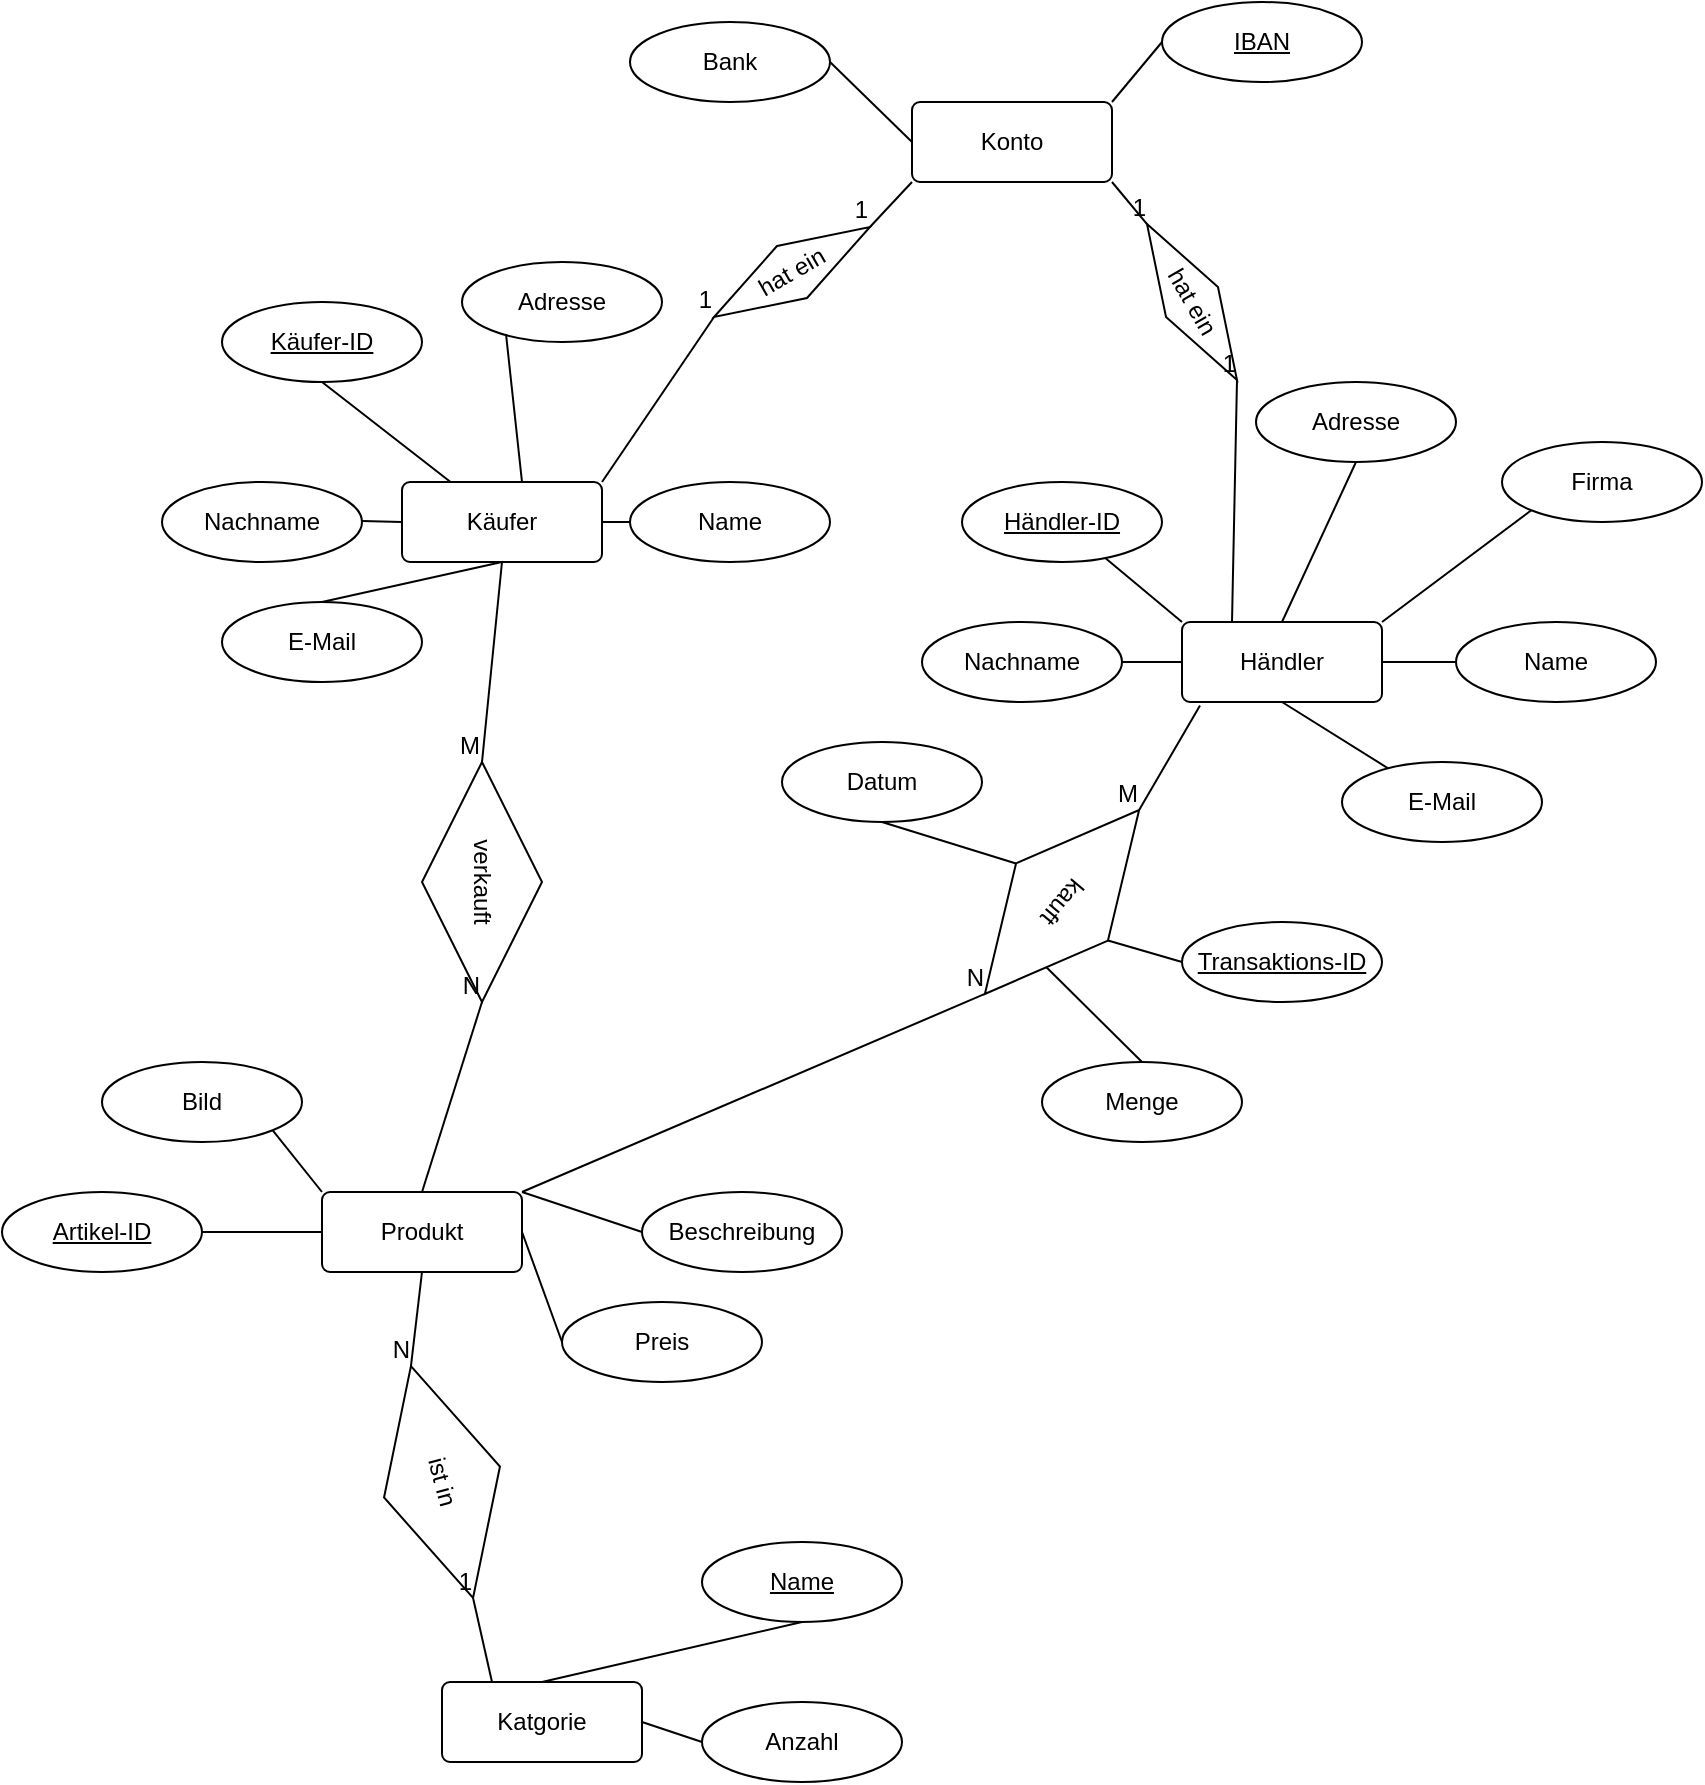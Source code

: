 <mxfile version="20.3.6" type="device"><diagram id="0DJwSqygSDczp51aFfB6" name="Seite-1"><mxGraphModel dx="1726" dy="2163" grid="1" gridSize="10" guides="1" tooltips="1" connect="1" arrows="1" fold="1" page="1" pageScale="1" pageWidth="827" pageHeight="1169" math="0" shadow="0"><root><mxCell id="0"/><mxCell id="1" parent="0"/><mxCell id="Y4FF3pj_OtxqXjodN5GV-1" value="Händler" style="rounded=1;arcSize=10;whiteSpace=wrap;html=1;align=center;" vertex="1" parent="1"><mxGeometry x="690" y="260" width="100" height="40" as="geometry"/></mxCell><mxCell id="Y4FF3pj_OtxqXjodN5GV-2" value="Käufer" style="rounded=1;arcSize=10;whiteSpace=wrap;html=1;align=center;" vertex="1" parent="1"><mxGeometry x="300" y="190" width="100" height="40" as="geometry"/></mxCell><mxCell id="Y4FF3pj_OtxqXjodN5GV-3" value="Konto" style="rounded=1;arcSize=10;whiteSpace=wrap;html=1;align=center;" vertex="1" parent="1"><mxGeometry x="555" width="100" height="40" as="geometry"/></mxCell><mxCell id="Y4FF3pj_OtxqXjodN5GV-4" value="Produkt" style="rounded=1;arcSize=10;whiteSpace=wrap;html=1;align=center;" vertex="1" parent="1"><mxGeometry x="260" y="545" width="100" height="40" as="geometry"/></mxCell><mxCell id="Y4FF3pj_OtxqXjodN5GV-5" value="Katgorie" style="rounded=1;arcSize=10;whiteSpace=wrap;html=1;align=center;" vertex="1" parent="1"><mxGeometry x="320" y="790" width="100" height="40" as="geometry"/></mxCell><mxCell id="Y4FF3pj_OtxqXjodN5GV-6" value="E-Mail" style="ellipse;whiteSpace=wrap;html=1;align=center;" vertex="1" parent="1"><mxGeometry x="210" y="250" width="100" height="40" as="geometry"/></mxCell><mxCell id="Y4FF3pj_OtxqXjodN5GV-7" value="Käufer-ID" style="ellipse;whiteSpace=wrap;html=1;align=center;fontStyle=4;" vertex="1" parent="1"><mxGeometry x="210" y="100" width="100" height="40" as="geometry"/></mxCell><mxCell id="Y4FF3pj_OtxqXjodN5GV-9" value="E-Mail" style="ellipse;whiteSpace=wrap;html=1;align=center;" vertex="1" parent="1"><mxGeometry x="770" y="330" width="100" height="40" as="geometry"/></mxCell><mxCell id="Y4FF3pj_OtxqXjodN5GV-10" value="Name" style="ellipse;whiteSpace=wrap;html=1;align=center;" vertex="1" parent="1"><mxGeometry x="414" y="190" width="100" height="40" as="geometry"/></mxCell><mxCell id="Y4FF3pj_OtxqXjodN5GV-11" value="Nachname" style="ellipse;whiteSpace=wrap;html=1;align=center;" vertex="1" parent="1"><mxGeometry x="180" y="190" width="100" height="40" as="geometry"/></mxCell><mxCell id="Y4FF3pj_OtxqXjodN5GV-12" value="Firma&lt;span style=&quot;color: rgba(0, 0, 0, 0); font-family: monospace; font-size: 0px; text-align: start;&quot;&gt;%3CmxGraphModel%3E%3Croot%3E%3CmxCell%20id%3D%220%22%2F%3E%3CmxCell%20id%3D%221%22%20parent%3D%220%22%2F%3E%3CmxCell%20id%3D%222%22%20value%3D%22E-Mail%22%20style%3D%22ellipse%3BwhiteSpace%3Dwrap%3Bhtml%3D1%3Balign%3Dcenter%3B%22%20vertex%3D%221%22%20parent%3D%221%22%3E%3CmxGeometry%20x%3D%22300%22%20y%3D%22250%22%20width%3D%22100%22%20height%3D%2240%22%20as%3D%22geometry%22%2F%3E%3C%2FmxCell%3E%3C%2Froot%3E%3C%2FmxGraphModel%3E&lt;/span&gt;" style="ellipse;whiteSpace=wrap;html=1;align=center;" vertex="1" parent="1"><mxGeometry x="850" y="170" width="100" height="40" as="geometry"/></mxCell><mxCell id="Y4FF3pj_OtxqXjodN5GV-13" value="Adresse" style="ellipse;whiteSpace=wrap;html=1;align=center;" vertex="1" parent="1"><mxGeometry x="330" y="80" width="100" height="40" as="geometry"/></mxCell><mxCell id="Y4FF3pj_OtxqXjodN5GV-15" value="Adresse" style="ellipse;whiteSpace=wrap;html=1;align=center;" vertex="1" parent="1"><mxGeometry x="727" y="140" width="100" height="40" as="geometry"/></mxCell><mxCell id="Y4FF3pj_OtxqXjodN5GV-16" value="Name" style="ellipse;whiteSpace=wrap;html=1;align=center;" vertex="1" parent="1"><mxGeometry x="827" y="260" width="100" height="40" as="geometry"/></mxCell><mxCell id="Y4FF3pj_OtxqXjodN5GV-22" value="" style="endArrow=none;html=1;rounded=0;" edge="1" parent="1"><mxGeometry relative="1" as="geometry"><mxPoint x="280" y="209.5" as="sourcePoint"/><mxPoint x="300" y="210" as="targetPoint"/></mxGeometry></mxCell><mxCell id="Y4FF3pj_OtxqXjodN5GV-24" value="" style="endArrow=none;html=1;rounded=0;exitX=0;exitY=1;exitDx=0;exitDy=0;entryX=1;entryY=0;entryDx=0;entryDy=0;" edge="1" parent="1" source="Y4FF3pj_OtxqXjodN5GV-12" target="Y4FF3pj_OtxqXjodN5GV-1"><mxGeometry relative="1" as="geometry"><mxPoint x="290" y="219.5" as="sourcePoint"/><mxPoint x="310" y="220" as="targetPoint"/></mxGeometry></mxCell><mxCell id="Y4FF3pj_OtxqXjodN5GV-25" value="" style="endArrow=none;html=1;rounded=0;entryX=0.5;entryY=0;entryDx=0;entryDy=0;exitX=0.5;exitY=1;exitDx=0;exitDy=0;" edge="1" parent="1" source="Y4FF3pj_OtxqXjodN5GV-2" target="Y4FF3pj_OtxqXjodN5GV-6"><mxGeometry relative="1" as="geometry"><mxPoint x="300" y="229.5" as="sourcePoint"/><mxPoint x="320" y="230" as="targetPoint"/></mxGeometry></mxCell><mxCell id="Y4FF3pj_OtxqXjodN5GV-26" value="" style="endArrow=none;html=1;rounded=0;entryX=0;entryY=0.5;entryDx=0;entryDy=0;exitX=1;exitY=0.5;exitDx=0;exitDy=0;" edge="1" parent="1" source="Y4FF3pj_OtxqXjodN5GV-2" target="Y4FF3pj_OtxqXjodN5GV-10"><mxGeometry relative="1" as="geometry"><mxPoint x="310" y="239.5" as="sourcePoint"/><mxPoint x="330" y="240" as="targetPoint"/></mxGeometry></mxCell><mxCell id="Y4FF3pj_OtxqXjodN5GV-27" value="" style="endArrow=none;html=1;rounded=0;entryX=0.22;entryY=0.9;entryDx=0;entryDy=0;entryPerimeter=0;" edge="1" parent="1" target="Y4FF3pj_OtxqXjodN5GV-13"><mxGeometry relative="1" as="geometry"><mxPoint x="360" y="190" as="sourcePoint"/><mxPoint x="340" y="250" as="targetPoint"/></mxGeometry></mxCell><mxCell id="Y4FF3pj_OtxqXjodN5GV-28" value="" style="endArrow=none;html=1;rounded=0;entryX=0.5;entryY=1;entryDx=0;entryDy=0;" edge="1" parent="1" source="Y4FF3pj_OtxqXjodN5GV-2" target="Y4FF3pj_OtxqXjodN5GV-7"><mxGeometry relative="1" as="geometry"><mxPoint x="330" y="259.5" as="sourcePoint"/><mxPoint x="350" y="260" as="targetPoint"/></mxGeometry></mxCell><mxCell id="Y4FF3pj_OtxqXjodN5GV-29" value="Nachname" style="ellipse;whiteSpace=wrap;html=1;align=center;" vertex="1" parent="1"><mxGeometry x="560" y="260" width="100" height="40" as="geometry"/></mxCell><mxCell id="Y4FF3pj_OtxqXjodN5GV-30" value="Händler-ID" style="ellipse;whiteSpace=wrap;html=1;align=center;fontStyle=4;" vertex="1" parent="1"><mxGeometry x="580" y="190" width="100" height="40" as="geometry"/></mxCell><mxCell id="Y4FF3pj_OtxqXjodN5GV-31" value="" style="endArrow=none;html=1;rounded=0;exitX=0.5;exitY=1;exitDx=0;exitDy=0;entryX=0.5;entryY=0;entryDx=0;entryDy=0;" edge="1" parent="1" source="Y4FF3pj_OtxqXjodN5GV-15" target="Y4FF3pj_OtxqXjodN5GV-1"><mxGeometry relative="1" as="geometry"><mxPoint x="874.645" y="214.142" as="sourcePoint"/><mxPoint x="800" y="270" as="targetPoint"/></mxGeometry></mxCell><mxCell id="Y4FF3pj_OtxqXjodN5GV-32" value="" style="endArrow=none;html=1;rounded=0;entryX=0;entryY=0;entryDx=0;entryDy=0;" edge="1" parent="1" source="Y4FF3pj_OtxqXjodN5GV-30" target="Y4FF3pj_OtxqXjodN5GV-1"><mxGeometry relative="1" as="geometry"><mxPoint x="884.645" y="224.142" as="sourcePoint"/><mxPoint x="810" y="280" as="targetPoint"/></mxGeometry></mxCell><mxCell id="Y4FF3pj_OtxqXjodN5GV-34" value="" style="endArrow=none;html=1;rounded=0;exitX=0;exitY=0.5;exitDx=0;exitDy=0;entryX=1;entryY=0.5;entryDx=0;entryDy=0;" edge="1" parent="1" source="Y4FF3pj_OtxqXjodN5GV-16" target="Y4FF3pj_OtxqXjodN5GV-1"><mxGeometry relative="1" as="geometry"><mxPoint x="894.645" y="234.142" as="sourcePoint"/><mxPoint x="820" y="290" as="targetPoint"/></mxGeometry></mxCell><mxCell id="Y4FF3pj_OtxqXjodN5GV-35" value="" style="endArrow=none;html=1;rounded=0;exitX=0.5;exitY=1;exitDx=0;exitDy=0;" edge="1" parent="1" source="Y4FF3pj_OtxqXjodN5GV-1" target="Y4FF3pj_OtxqXjodN5GV-9"><mxGeometry relative="1" as="geometry"><mxPoint x="904.645" y="244.142" as="sourcePoint"/><mxPoint x="830" y="300" as="targetPoint"/></mxGeometry></mxCell><mxCell id="Y4FF3pj_OtxqXjodN5GV-36" value="" style="endArrow=none;html=1;rounded=0;exitX=1;exitY=0.5;exitDx=0;exitDy=0;entryX=0;entryY=0.5;entryDx=0;entryDy=0;" edge="1" parent="1" source="Y4FF3pj_OtxqXjodN5GV-29" target="Y4FF3pj_OtxqXjodN5GV-1"><mxGeometry relative="1" as="geometry"><mxPoint x="914.645" y="254.142" as="sourcePoint"/><mxPoint x="840" y="310" as="targetPoint"/></mxGeometry></mxCell><mxCell id="Y4FF3pj_OtxqXjodN5GV-37" value="hat ein" style="shape=rhombus;perimeter=rhombusPerimeter;whiteSpace=wrap;html=1;align=center;rotation=-30;" vertex="1" parent="1"><mxGeometry x="450" y="70" width="90" height="30" as="geometry"/></mxCell><mxCell id="Y4FF3pj_OtxqXjodN5GV-38" value="" style="endArrow=none;html=1;rounded=0;entryX=0;entryY=0.5;entryDx=0;entryDy=0;exitX=1;exitY=0;exitDx=0;exitDy=0;" edge="1" parent="1" source="Y4FF3pj_OtxqXjodN5GV-2" target="Y4FF3pj_OtxqXjodN5GV-37"><mxGeometry relative="1" as="geometry"><mxPoint x="600" y="-160" as="sourcePoint"/><mxPoint x="540" y="160" as="targetPoint"/></mxGeometry></mxCell><mxCell id="Y4FF3pj_OtxqXjodN5GV-39" value="1" style="resizable=0;html=1;align=right;verticalAlign=bottom;" connectable="0" vertex="1" parent="Y4FF3pj_OtxqXjodN5GV-38"><mxGeometry x="1" relative="1" as="geometry"/></mxCell><mxCell id="Y4FF3pj_OtxqXjodN5GV-41" value="" style="endArrow=none;html=1;rounded=0;entryX=1;entryY=0.5;entryDx=0;entryDy=0;exitX=0;exitY=1;exitDx=0;exitDy=0;" edge="1" parent="1" source="Y4FF3pj_OtxqXjodN5GV-3" target="Y4FF3pj_OtxqXjodN5GV-37"><mxGeometry relative="1" as="geometry"><mxPoint x="380" y="210" as="sourcePoint"/><mxPoint x="540" y="210" as="targetPoint"/></mxGeometry></mxCell><mxCell id="Y4FF3pj_OtxqXjodN5GV-42" value="1" style="resizable=0;html=1;align=right;verticalAlign=bottom;" connectable="0" vertex="1" parent="Y4FF3pj_OtxqXjodN5GV-41"><mxGeometry x="1" relative="1" as="geometry"/></mxCell><mxCell id="Y4FF3pj_OtxqXjodN5GV-47" value="hat ein" style="shape=rhombus;perimeter=rhombusPerimeter;whiteSpace=wrap;html=1;align=center;rotation=60;" vertex="1" parent="1"><mxGeometry x="650" y="85" width="90" height="30" as="geometry"/></mxCell><mxCell id="Y4FF3pj_OtxqXjodN5GV-48" value="" style="endArrow=none;html=1;rounded=0;entryX=0;entryY=0.5;entryDx=0;entryDy=0;exitX=1;exitY=1;exitDx=0;exitDy=0;" edge="1" parent="1" target="Y4FF3pj_OtxqXjodN5GV-47" source="Y4FF3pj_OtxqXjodN5GV-3"><mxGeometry relative="1" as="geometry"><mxPoint x="785" y="-110" as="sourcePoint"/><mxPoint x="725" y="210" as="targetPoint"/></mxGeometry></mxCell><mxCell id="Y4FF3pj_OtxqXjodN5GV-49" value="1" style="resizable=0;html=1;align=right;verticalAlign=bottom;" connectable="0" vertex="1" parent="Y4FF3pj_OtxqXjodN5GV-48"><mxGeometry x="1" relative="1" as="geometry"/></mxCell><mxCell id="Y4FF3pj_OtxqXjodN5GV-50" value="" style="endArrow=none;html=1;rounded=0;entryX=1;entryY=0.5;entryDx=0;entryDy=0;exitX=0.25;exitY=0;exitDx=0;exitDy=0;" edge="1" parent="1" target="Y4FF3pj_OtxqXjodN5GV-47" source="Y4FF3pj_OtxqXjodN5GV-1"><mxGeometry relative="1" as="geometry"><mxPoint x="940" y="-90" as="sourcePoint"/><mxPoint x="725" y="260" as="targetPoint"/></mxGeometry></mxCell><mxCell id="Y4FF3pj_OtxqXjodN5GV-51" value="1" style="resizable=0;html=1;align=right;verticalAlign=bottom;" connectable="0" vertex="1" parent="Y4FF3pj_OtxqXjodN5GV-50"><mxGeometry x="1" relative="1" as="geometry"/></mxCell><mxCell id="Y4FF3pj_OtxqXjodN5GV-53" value="Bank" style="ellipse;whiteSpace=wrap;html=1;align=center;" vertex="1" parent="1"><mxGeometry x="414" y="-40" width="100" height="40" as="geometry"/></mxCell><mxCell id="Y4FF3pj_OtxqXjodN5GV-55" value="IBAN" style="ellipse;whiteSpace=wrap;html=1;align=center;fontStyle=4;" vertex="1" parent="1"><mxGeometry x="680" y="-50" width="100" height="40" as="geometry"/></mxCell><mxCell id="Y4FF3pj_OtxqXjodN5GV-56" value="" style="endArrow=none;html=1;rounded=0;exitX=1;exitY=0;exitDx=0;exitDy=0;entryX=0;entryY=0.5;entryDx=0;entryDy=0;" edge="1" parent="1" source="Y4FF3pj_OtxqXjodN5GV-3" target="Y4FF3pj_OtxqXjodN5GV-55"><mxGeometry relative="1" as="geometry"><mxPoint x="780" y="20" as="sourcePoint"/><mxPoint x="680" y="40" as="targetPoint"/></mxGeometry></mxCell><mxCell id="Y4FF3pj_OtxqXjodN5GV-57" value="" style="endArrow=none;html=1;rounded=0;exitX=1;exitY=0.5;exitDx=0;exitDy=0;entryX=0;entryY=0.5;entryDx=0;entryDy=0;" edge="1" parent="1" source="Y4FF3pj_OtxqXjodN5GV-53" target="Y4FF3pj_OtxqXjodN5GV-3"><mxGeometry relative="1" as="geometry"><mxPoint x="660" y="50" as="sourcePoint"/><mxPoint x="690" y="50" as="targetPoint"/></mxGeometry></mxCell><mxCell id="Y4FF3pj_OtxqXjodN5GV-59" value="Name" style="ellipse;whiteSpace=wrap;html=1;align=center;fontStyle=4;" vertex="1" parent="1"><mxGeometry x="450" y="720" width="100" height="40" as="geometry"/></mxCell><mxCell id="Y4FF3pj_OtxqXjodN5GV-60" value="Anzahl" style="ellipse;whiteSpace=wrap;html=1;align=center;" vertex="1" parent="1"><mxGeometry x="450" y="800" width="100" height="40" as="geometry"/></mxCell><mxCell id="Y4FF3pj_OtxqXjodN5GV-61" value="ist in" style="shape=rhombus;perimeter=rhombusPerimeter;whiteSpace=wrap;html=1;align=center;rotation=75;" vertex="1" parent="1"><mxGeometry x="260" y="660" width="120" height="60" as="geometry"/></mxCell><mxCell id="Y4FF3pj_OtxqXjodN5GV-62" value="" style="endArrow=none;html=1;rounded=0;entryX=1;entryY=0.5;entryDx=0;entryDy=0;exitX=0.25;exitY=0;exitDx=0;exitDy=0;" edge="1" parent="1" source="Y4FF3pj_OtxqXjodN5GV-5" target="Y4FF3pj_OtxqXjodN5GV-61"><mxGeometry relative="1" as="geometry"><mxPoint x="320" y="670" as="sourcePoint"/><mxPoint x="480" y="670" as="targetPoint"/></mxGeometry></mxCell><mxCell id="Y4FF3pj_OtxqXjodN5GV-63" value="1" style="resizable=0;html=1;align=right;verticalAlign=bottom;" connectable="0" vertex="1" parent="Y4FF3pj_OtxqXjodN5GV-62"><mxGeometry x="1" relative="1" as="geometry"/></mxCell><mxCell id="Y4FF3pj_OtxqXjodN5GV-64" value="" style="endArrow=none;html=1;rounded=0;entryX=0;entryY=0.5;entryDx=0;entryDy=0;exitX=0.5;exitY=1;exitDx=0;exitDy=0;" edge="1" parent="1" source="Y4FF3pj_OtxqXjodN5GV-4" target="Y4FF3pj_OtxqXjodN5GV-61"><mxGeometry relative="1" as="geometry"><mxPoint x="320" y="700" as="sourcePoint"/><mxPoint x="480" y="700" as="targetPoint"/></mxGeometry></mxCell><mxCell id="Y4FF3pj_OtxqXjodN5GV-65" value="N" style="resizable=0;html=1;align=right;verticalAlign=bottom;" connectable="0" vertex="1" parent="Y4FF3pj_OtxqXjodN5GV-64"><mxGeometry x="1" relative="1" as="geometry"/></mxCell><mxCell id="Y4FF3pj_OtxqXjodN5GV-66" value="" style="endArrow=none;html=1;rounded=0;entryX=0.5;entryY=1;entryDx=0;entryDy=0;exitX=0.5;exitY=0;exitDx=0;exitDy=0;" edge="1" parent="1" source="Y4FF3pj_OtxqXjodN5GV-5" target="Y4FF3pj_OtxqXjodN5GV-59"><mxGeometry relative="1" as="geometry"><mxPoint x="500" y="410" as="sourcePoint"/><mxPoint x="660" y="410" as="targetPoint"/></mxGeometry></mxCell><mxCell id="Y4FF3pj_OtxqXjodN5GV-67" value="" style="endArrow=none;html=1;rounded=0;exitX=1;exitY=0.5;exitDx=0;exitDy=0;entryX=0;entryY=0.5;entryDx=0;entryDy=0;" edge="1" parent="1" source="Y4FF3pj_OtxqXjodN5GV-5" target="Y4FF3pj_OtxqXjodN5GV-60"><mxGeometry relative="1" as="geometry"><mxPoint x="420" y="450" as="sourcePoint"/><mxPoint x="450" y="450" as="targetPoint"/></mxGeometry></mxCell><mxCell id="Y4FF3pj_OtxqXjodN5GV-69" value="Artikel-ID" style="ellipse;whiteSpace=wrap;html=1;align=center;fontStyle=4;" vertex="1" parent="1"><mxGeometry x="100" y="545" width="100" height="40" as="geometry"/></mxCell><mxCell id="Y4FF3pj_OtxqXjodN5GV-70" value="" style="endArrow=none;html=1;rounded=0;exitX=1;exitY=0.5;exitDx=0;exitDy=0;entryX=0;entryY=0.5;entryDx=0;entryDy=0;" edge="1" parent="1" source="Y4FF3pj_OtxqXjodN5GV-69" target="Y4FF3pj_OtxqXjodN5GV-4"><mxGeometry relative="1" as="geometry"><mxPoint x="550" y="400" as="sourcePoint"/><mxPoint x="710" y="400" as="targetPoint"/></mxGeometry></mxCell><mxCell id="Y4FF3pj_OtxqXjodN5GV-71" value="Preis&lt;span style=&quot;color: rgba(0, 0, 0, 0); font-family: monospace; font-size: 0px; text-align: start;&quot;&gt;%3CmxGraphModel%3E%3Croot%3E%3CmxCell%20id%3D%220%22%2F%3E%3CmxCell%20id%3D%221%22%20parent%3D%220%22%2F%3E%3CmxCell%20id%3D%222%22%20value%3D%22%22%20style%3D%22endArrow%3Dnone%3Bhtml%3D1%3Brounded%3D0%3BexitX%3D1%3BexitY%3D0.5%3BexitDx%3D0%3BexitDy%3D0%3B%22%20edge%3D%221%22%20parent%3D%221%22%3E%3CmxGeometry%20relative%3D%221%22%20as%3D%22geometry%22%3E%3CmxPoint%20x%3D%22400%22%20y%3D%22430%22%20as%3D%22sourcePoint%22%2F%3E%3CmxPoint%20x%3D%22430%22%20y%3D%22430%22%20as%3D%22targetPoint%22%2F%3E%3C%2FmxGeometry%3E%3C%2FmxCell%3E%3C%2Froot%3E%3C%2FmxGraphModel%3E&lt;/span&gt;" style="ellipse;whiteSpace=wrap;html=1;align=center;" vertex="1" parent="1"><mxGeometry x="380" y="600" width="100" height="40" as="geometry"/></mxCell><mxCell id="Y4FF3pj_OtxqXjodN5GV-72" value="Bild" style="ellipse;whiteSpace=wrap;html=1;align=center;" vertex="1" parent="1"><mxGeometry x="150" y="480" width="100" height="40" as="geometry"/></mxCell><mxCell id="Y4FF3pj_OtxqXjodN5GV-73" value="Beschreibung" style="ellipse;whiteSpace=wrap;html=1;align=center;" vertex="1" parent="1"><mxGeometry x="420" y="545" width="100" height="40" as="geometry"/></mxCell><mxCell id="Y4FF3pj_OtxqXjodN5GV-78" value="" style="endArrow=none;html=1;rounded=0;exitX=0;exitY=0.5;exitDx=0;exitDy=0;entryX=1;entryY=0.5;entryDx=0;entryDy=0;" edge="1" parent="1" source="Y4FF3pj_OtxqXjodN5GV-71" target="Y4FF3pj_OtxqXjodN5GV-4"><mxGeometry relative="1" as="geometry"><mxPoint x="210.0" y="575" as="sourcePoint"/><mxPoint x="270" y="575" as="targetPoint"/></mxGeometry></mxCell><mxCell id="Y4FF3pj_OtxqXjodN5GV-79" value="" style="endArrow=none;html=1;rounded=0;exitX=0;exitY=0;exitDx=0;exitDy=0;entryX=1;entryY=1;entryDx=0;entryDy=0;" edge="1" parent="1" source="Y4FF3pj_OtxqXjodN5GV-4" target="Y4FF3pj_OtxqXjodN5GV-72"><mxGeometry relative="1" as="geometry"><mxPoint x="390.0" y="590" as="sourcePoint"/><mxPoint x="370" y="575" as="targetPoint"/></mxGeometry></mxCell><mxCell id="Y4FF3pj_OtxqXjodN5GV-80" value="" style="endArrow=none;html=1;rounded=0;exitX=0;exitY=0.5;exitDx=0;exitDy=0;entryX=1;entryY=0;entryDx=0;entryDy=0;" edge="1" parent="1" source="Y4FF3pj_OtxqXjodN5GV-73" target="Y4FF3pj_OtxqXjodN5GV-4"><mxGeometry relative="1" as="geometry"><mxPoint x="400.0" y="600" as="sourcePoint"/><mxPoint x="380" y="585" as="targetPoint"/></mxGeometry></mxCell><mxCell id="Y4FF3pj_OtxqXjodN5GV-81" value="verkauft" style="shape=rhombus;perimeter=rhombusPerimeter;whiteSpace=wrap;html=1;align=center;rotation=90;" vertex="1" parent="1"><mxGeometry x="280" y="360" width="120" height="60" as="geometry"/></mxCell><mxCell id="Y4FF3pj_OtxqXjodN5GV-85" value="" style="endArrow=none;html=1;rounded=0;exitX=0.5;exitY=0;exitDx=0;exitDy=0;entryX=1;entryY=0.5;entryDx=0;entryDy=0;" edge="1" parent="1" source="Y4FF3pj_OtxqXjodN5GV-4" target="Y4FF3pj_OtxqXjodN5GV-81"><mxGeometry relative="1" as="geometry"><mxPoint x="550" y="400" as="sourcePoint"/><mxPoint x="710" y="400" as="targetPoint"/></mxGeometry></mxCell><mxCell id="Y4FF3pj_OtxqXjodN5GV-86" value="N" style="resizable=0;html=1;align=right;verticalAlign=bottom;" connectable="0" vertex="1" parent="Y4FF3pj_OtxqXjodN5GV-85"><mxGeometry x="1" relative="1" as="geometry"/></mxCell><mxCell id="Y4FF3pj_OtxqXjodN5GV-87" value="" style="endArrow=none;html=1;rounded=0;exitX=0.5;exitY=1;exitDx=0;exitDy=0;entryX=0;entryY=0.5;entryDx=0;entryDy=0;" edge="1" parent="1" source="Y4FF3pj_OtxqXjodN5GV-2" target="Y4FF3pj_OtxqXjodN5GV-81"><mxGeometry relative="1" as="geometry"><mxPoint x="320" y="555" as="sourcePoint"/><mxPoint x="359.386" y="459.261" as="targetPoint"/></mxGeometry></mxCell><mxCell id="Y4FF3pj_OtxqXjodN5GV-88" value="M" style="resizable=0;html=1;align=right;verticalAlign=bottom;" connectable="0" vertex="1" parent="Y4FF3pj_OtxqXjodN5GV-87"><mxGeometry x="1" relative="1" as="geometry"/></mxCell><mxCell id="Y4FF3pj_OtxqXjodN5GV-91" value="kauft" style="shape=rhombus;perimeter=rhombusPerimeter;whiteSpace=wrap;html=1;align=center;rotation=-230;" vertex="1" parent="1"><mxGeometry x="570" y="370" width="120" height="60" as="geometry"/></mxCell><mxCell id="Y4FF3pj_OtxqXjodN5GV-92" value="" style="endArrow=none;html=1;rounded=0;exitX=1;exitY=0;exitDx=0;exitDy=0;entryX=1;entryY=0.5;entryDx=0;entryDy=0;" edge="1" parent="1" source="Y4FF3pj_OtxqXjodN5GV-4" target="Y4FF3pj_OtxqXjodN5GV-91"><mxGeometry relative="1" as="geometry"><mxPoint x="320" y="555" as="sourcePoint"/><mxPoint x="350" y="460" as="targetPoint"/></mxGeometry></mxCell><mxCell id="Y4FF3pj_OtxqXjodN5GV-93" value="N" style="resizable=0;html=1;align=right;verticalAlign=bottom;" connectable="0" vertex="1" parent="Y4FF3pj_OtxqXjodN5GV-92"><mxGeometry x="1" relative="1" as="geometry"/></mxCell><mxCell id="Y4FF3pj_OtxqXjodN5GV-94" value="" style="endArrow=none;html=1;rounded=0;exitX=0.09;exitY=1.043;exitDx=0;exitDy=0;entryX=0;entryY=0.5;entryDx=0;entryDy=0;exitPerimeter=0;" edge="1" parent="1" source="Y4FF3pj_OtxqXjodN5GV-1" target="Y4FF3pj_OtxqXjodN5GV-91"><mxGeometry relative="1" as="geometry"><mxPoint x="360" y="240" as="sourcePoint"/><mxPoint x="350" y="340" as="targetPoint"/></mxGeometry></mxCell><mxCell id="Y4FF3pj_OtxqXjodN5GV-95" value="M" style="resizable=0;html=1;align=right;verticalAlign=bottom;" connectable="0" vertex="1" parent="Y4FF3pj_OtxqXjodN5GV-94"><mxGeometry x="1" relative="1" as="geometry"/></mxCell><mxCell id="Y4FF3pj_OtxqXjodN5GV-96" value="Transaktions-ID" style="ellipse;whiteSpace=wrap;html=1;align=center;fontStyle=4;" vertex="1" parent="1"><mxGeometry x="690" y="410" width="100" height="40" as="geometry"/></mxCell><mxCell id="Y4FF3pj_OtxqXjodN5GV-97" value="" style="endArrow=none;html=1;rounded=0;exitX=0.5;exitY=0;exitDx=0;exitDy=0;entryX=0;entryY=0.5;entryDx=0;entryDy=0;" edge="1" parent="1" source="Y4FF3pj_OtxqXjodN5GV-91" target="Y4FF3pj_OtxqXjodN5GV-96"><mxGeometry relative="1" as="geometry"><mxPoint x="550" y="400" as="sourcePoint"/><mxPoint x="710" y="400" as="targetPoint"/></mxGeometry></mxCell><mxCell id="Y4FF3pj_OtxqXjodN5GV-99" value="Datum" style="ellipse;whiteSpace=wrap;html=1;align=center;" vertex="1" parent="1"><mxGeometry x="490" y="320" width="100" height="40" as="geometry"/></mxCell><mxCell id="Y4FF3pj_OtxqXjodN5GV-100" value="Menge" style="ellipse;whiteSpace=wrap;html=1;align=center;" vertex="1" parent="1"><mxGeometry x="620" y="480" width="100" height="40" as="geometry"/></mxCell><mxCell id="Y4FF3pj_OtxqXjodN5GV-101" value="" style="endArrow=none;html=1;rounded=0;entryX=1;entryY=0;entryDx=0;entryDy=0;exitX=0.5;exitY=0;exitDx=0;exitDy=0;" edge="1" parent="1" source="Y4FF3pj_OtxqXjodN5GV-100" target="Y4FF3pj_OtxqXjodN5GV-91"><mxGeometry relative="1" as="geometry"><mxPoint x="550" y="400" as="sourcePoint"/><mxPoint x="710" y="400" as="targetPoint"/></mxGeometry></mxCell><mxCell id="Y4FF3pj_OtxqXjodN5GV-102" value="" style="endArrow=none;html=1;rounded=0;exitX=0.5;exitY=1;exitDx=0;exitDy=0;entryX=0.5;entryY=1;entryDx=0;entryDy=0;" edge="1" parent="1" source="Y4FF3pj_OtxqXjodN5GV-91" target="Y4FF3pj_OtxqXjodN5GV-99"><mxGeometry relative="1" as="geometry"><mxPoint x="680.0" y="490" as="sourcePoint"/><mxPoint x="560" y="390" as="targetPoint"/></mxGeometry></mxCell></root></mxGraphModel></diagram></mxfile>